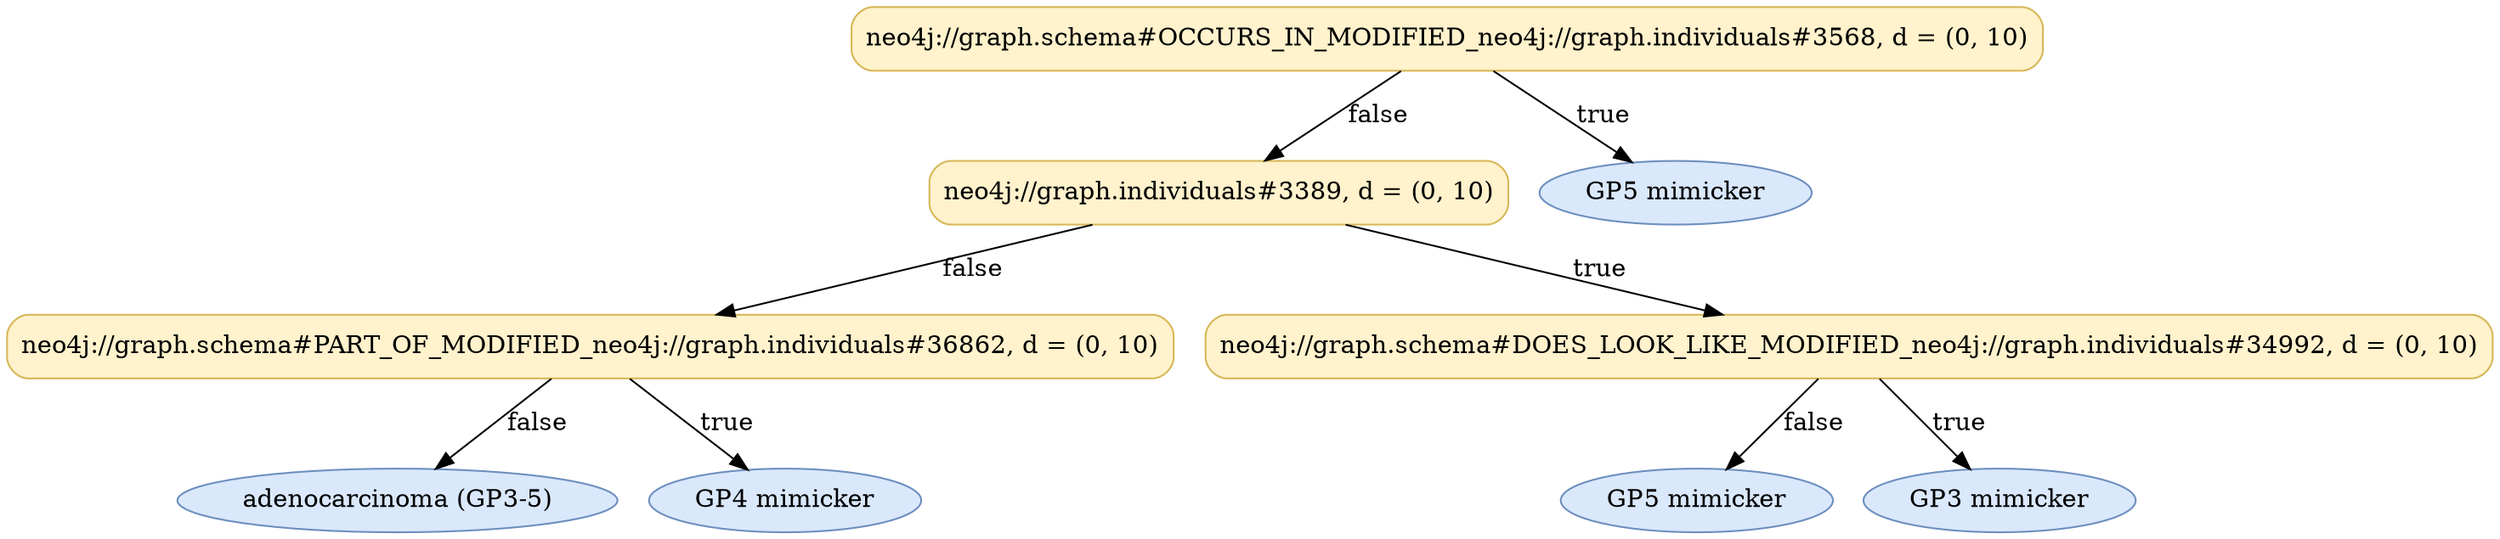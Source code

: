 digraph DT{
label=""
fontname="Times-Roman"
node[fontname="Times-Roman"];
Node1 [label="neo4j://graph.schema#OCCURS_IN_MODIFIED_neo4j://graph.individuals#3568, d = (0, 10)", fillcolor="#FFF2CC", color="#D6B656", style="rounded,filled", shape="box"];
Node2 [label="neo4j://graph.individuals#3389, d = (0, 10)", fillcolor="#FFF2CC", color="#D6B656", style="rounded,filled", shape="box"];
Node3 [label="neo4j://graph.schema#PART_OF_MODIFIED_neo4j://graph.individuals#36862, d = (0, 10)", fillcolor="#FFF2CC", color="#D6B656", style="rounded,filled", shape="box"];
Node4 [label="adenocarcinoma (GP3-5)", fillcolor="#DAE8FC", color="#6C8EBF", style="rounded,filled", shape="ellipse"];
Node3 -> Node4 [label="false"];
Node5 [label="GP4 mimicker", fillcolor="#DAE8FC", color="#6C8EBF", style="rounded,filled", shape="ellipse"];
Node3 -> Node5 [label="true"];
Node2 -> Node3 [label="false"];
Node6 [label="neo4j://graph.schema#DOES_LOOK_LIKE_MODIFIED_neo4j://graph.individuals#34992, d = (0, 10)", fillcolor="#FFF2CC", color="#D6B656", style="rounded,filled", shape="box"];
Node7 [label="GP5 mimicker", fillcolor="#DAE8FC", color="#6C8EBF", style="rounded,filled", shape="ellipse"];
Node6 -> Node7 [label="false"];
Node8 [label="GP3 mimicker", fillcolor="#DAE8FC", color="#6C8EBF", style="rounded,filled", shape="ellipse"];
Node6 -> Node8 [label="true"];
Node2 -> Node6 [label="true"];
Node1 -> Node2 [label="false"];
Node9 [label="GP5 mimicker", fillcolor="#DAE8FC", color="#6C8EBF", style="rounded,filled", shape="ellipse"];
Node1 -> Node9 [label="true"];
}